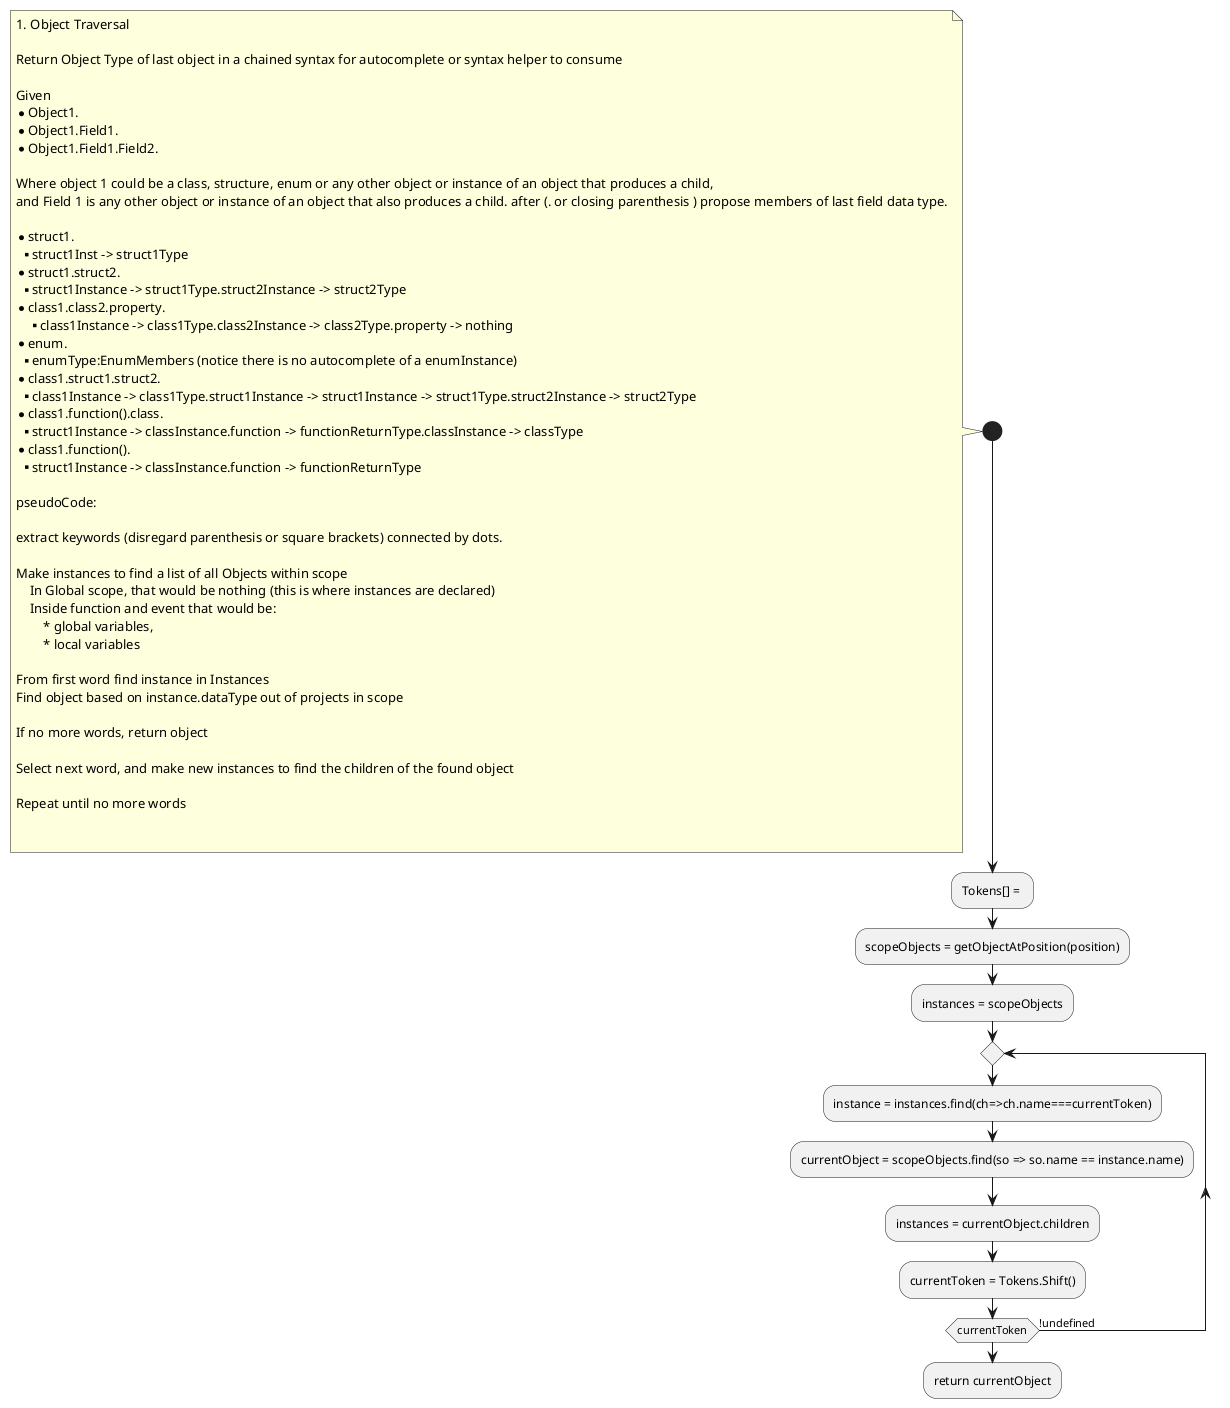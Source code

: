 @startuml ObjectTraversal

start
note left
    # Object Traversal

    Return Object Type of last object in a chained syntax for autocomplete or syntax helper to consume

    Given
    * Object1.
    * Object1.Field1.
    * Object1.Field1.Field2.

    Where object 1 could be a class, structure, enum or any other object or instance of an object that produces a child,
    and Field 1 is any other object or instance of an object that also produces a child. after (. or closing parenthesis ) propose members of last field data type.

    * struct1.
    ** struct1Inst -> struct1Type
    * struct1.struct2.
    ** struct1Instance -> struct1Type.struct2Instance -> struct2Type
    * class1.class2.property.
    *** class1Instance -> class1Type.class2Instance -> class2Type.property -> nothing
    * enum.
    ** enumType:EnumMembers (notice there is no autocomplete of a enumInstance)
    * class1.struct1.struct2.
    ** class1Instance -> class1Type.struct1Instance -> struct1Instance -> struct1Type.struct2Instance -> struct2Type
    * class1.function().class.
    ** struct1Instance -> classInstance.function -> functionReturnType.classInstance -> classType
    * class1.function().
    ** struct1Instance -> classInstance.function -> functionReturnType

    pseudoCode:

    extract keywords (disregard parenthesis or square brackets) connected by dots.

    Make instances to find a list of all Objects within scope
        In Global scope, that would be nothing (this is where instances are declared)
        Inside function and event that would be:
            * global variables,
            * local variables
    
    From first word find instance in Instances
    Find object based on instance.dataType out of projects in scope

    If no more words, return object

    Select next word, and make new instances to find the children of the found object

    Repeat until no more words


end note
:Tokens[] = ;
:scopeObjects = getObjectAtPosition(position);
:instances = scopeObjects;
repeat
    :instance = instances.find(ch=>ch.name===currentToken);
    :currentObject = scopeObjects.find(so => so.name == instance.name);
    :instances = currentObject.children;
    :currentToken = Tokens.Shift();
repeat while (currentToken) is (!undefined)
:return currentObject;


@enduml